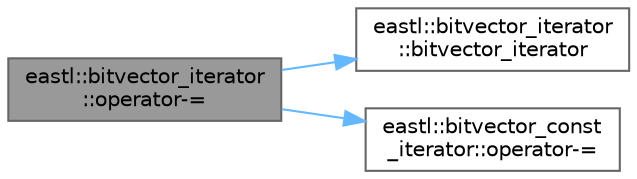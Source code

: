 digraph "eastl::bitvector_iterator::operator-="
{
 // LATEX_PDF_SIZE
  bgcolor="transparent";
  edge [fontname=Helvetica,fontsize=10,labelfontname=Helvetica,labelfontsize=10];
  node [fontname=Helvetica,fontsize=10,shape=box,height=0.2,width=0.4];
  rankdir="LR";
  Node1 [id="Node000001",label="eastl::bitvector_iterator\l::operator-=",height=0.2,width=0.4,color="gray40", fillcolor="grey60", style="filled", fontcolor="black",tooltip=" "];
  Node1 -> Node2 [id="edge3_Node000001_Node000002",color="steelblue1",style="solid",tooltip=" "];
  Node2 [id="Node000002",label="eastl::bitvector_iterator\l::bitvector_iterator",height=0.2,width=0.4,color="grey40", fillcolor="white", style="filled",URL="$classeastl_1_1bitvector__iterator.html#a7db26caad277d54b1f6ef6c2b6de67d0",tooltip=" "];
  Node1 -> Node3 [id="edge4_Node000001_Node000003",color="steelblue1",style="solid",tooltip=" "];
  Node3 [id="Node000003",label="eastl::bitvector_const\l_iterator::operator-=",height=0.2,width=0.4,color="grey40", fillcolor="white", style="filled",URL="$classeastl_1_1bitvector__const__iterator.html#abe21443fc77b185c5b0c6d8380521075",tooltip=" "];
}
